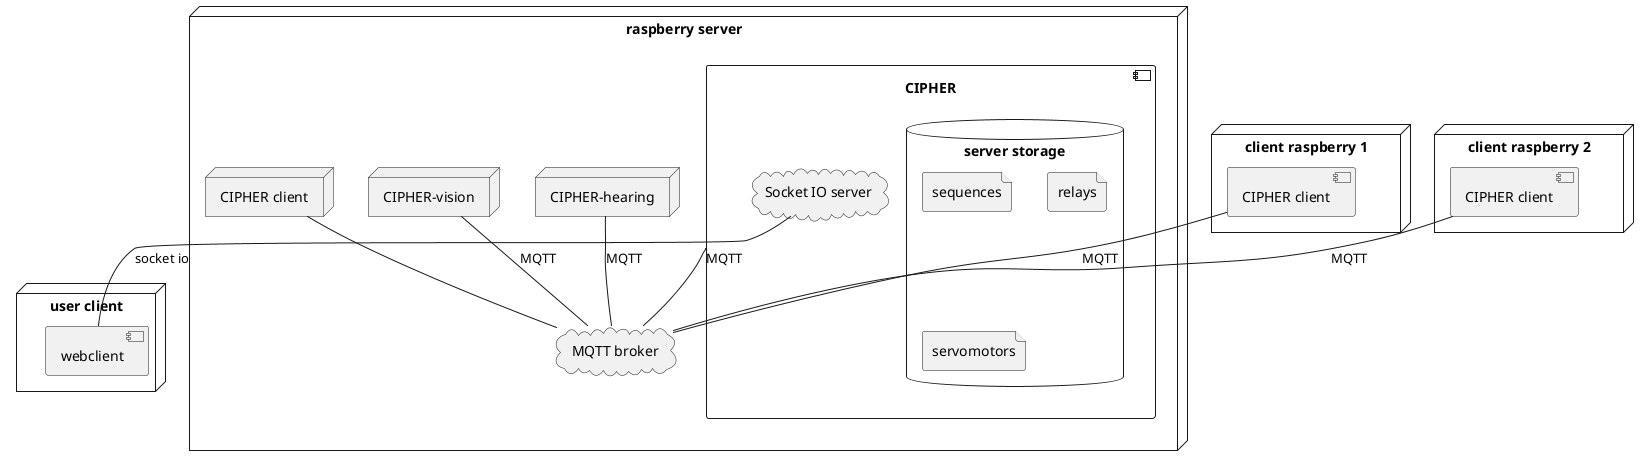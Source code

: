 @startuml deployment

node "raspberry server" as raspi_server {
    cloud "MQTT broker" as MQTT
    component CIPHER{
        cloud "Socket IO server" as SocketIO
        database "server storage" as server {
            file sequences
            file relays
            file servomotors
        }
    }
    node "CIPHER client" as CIPHER_client_3
    CIPHER_client_3 -- MQTT
    node "CIPHER-hearing" as hearing
    hearing -- MQTT : "MQTT"
    node "CIPHER-vision" as vision
    vision -- MQTT : "MQTT"
    CIPHER -- MQTT : "MQTT"
}

node "client raspberry 1" as raspi_client_1 {
    component "CIPHER client" as CIPHER_client_1
    CIPHER_client_1 -- MQTT : "MQTT"
}

node "client raspberry 2" as raspi_client_2 {
    component "CIPHER client" as CIPHER_client_2
    CIPHER_client_2 -- MQTT : "MQTT"
}

node "user client" as user {
    component webclient
    SocketIO -- webclient : "socket io"
}
@enduml
